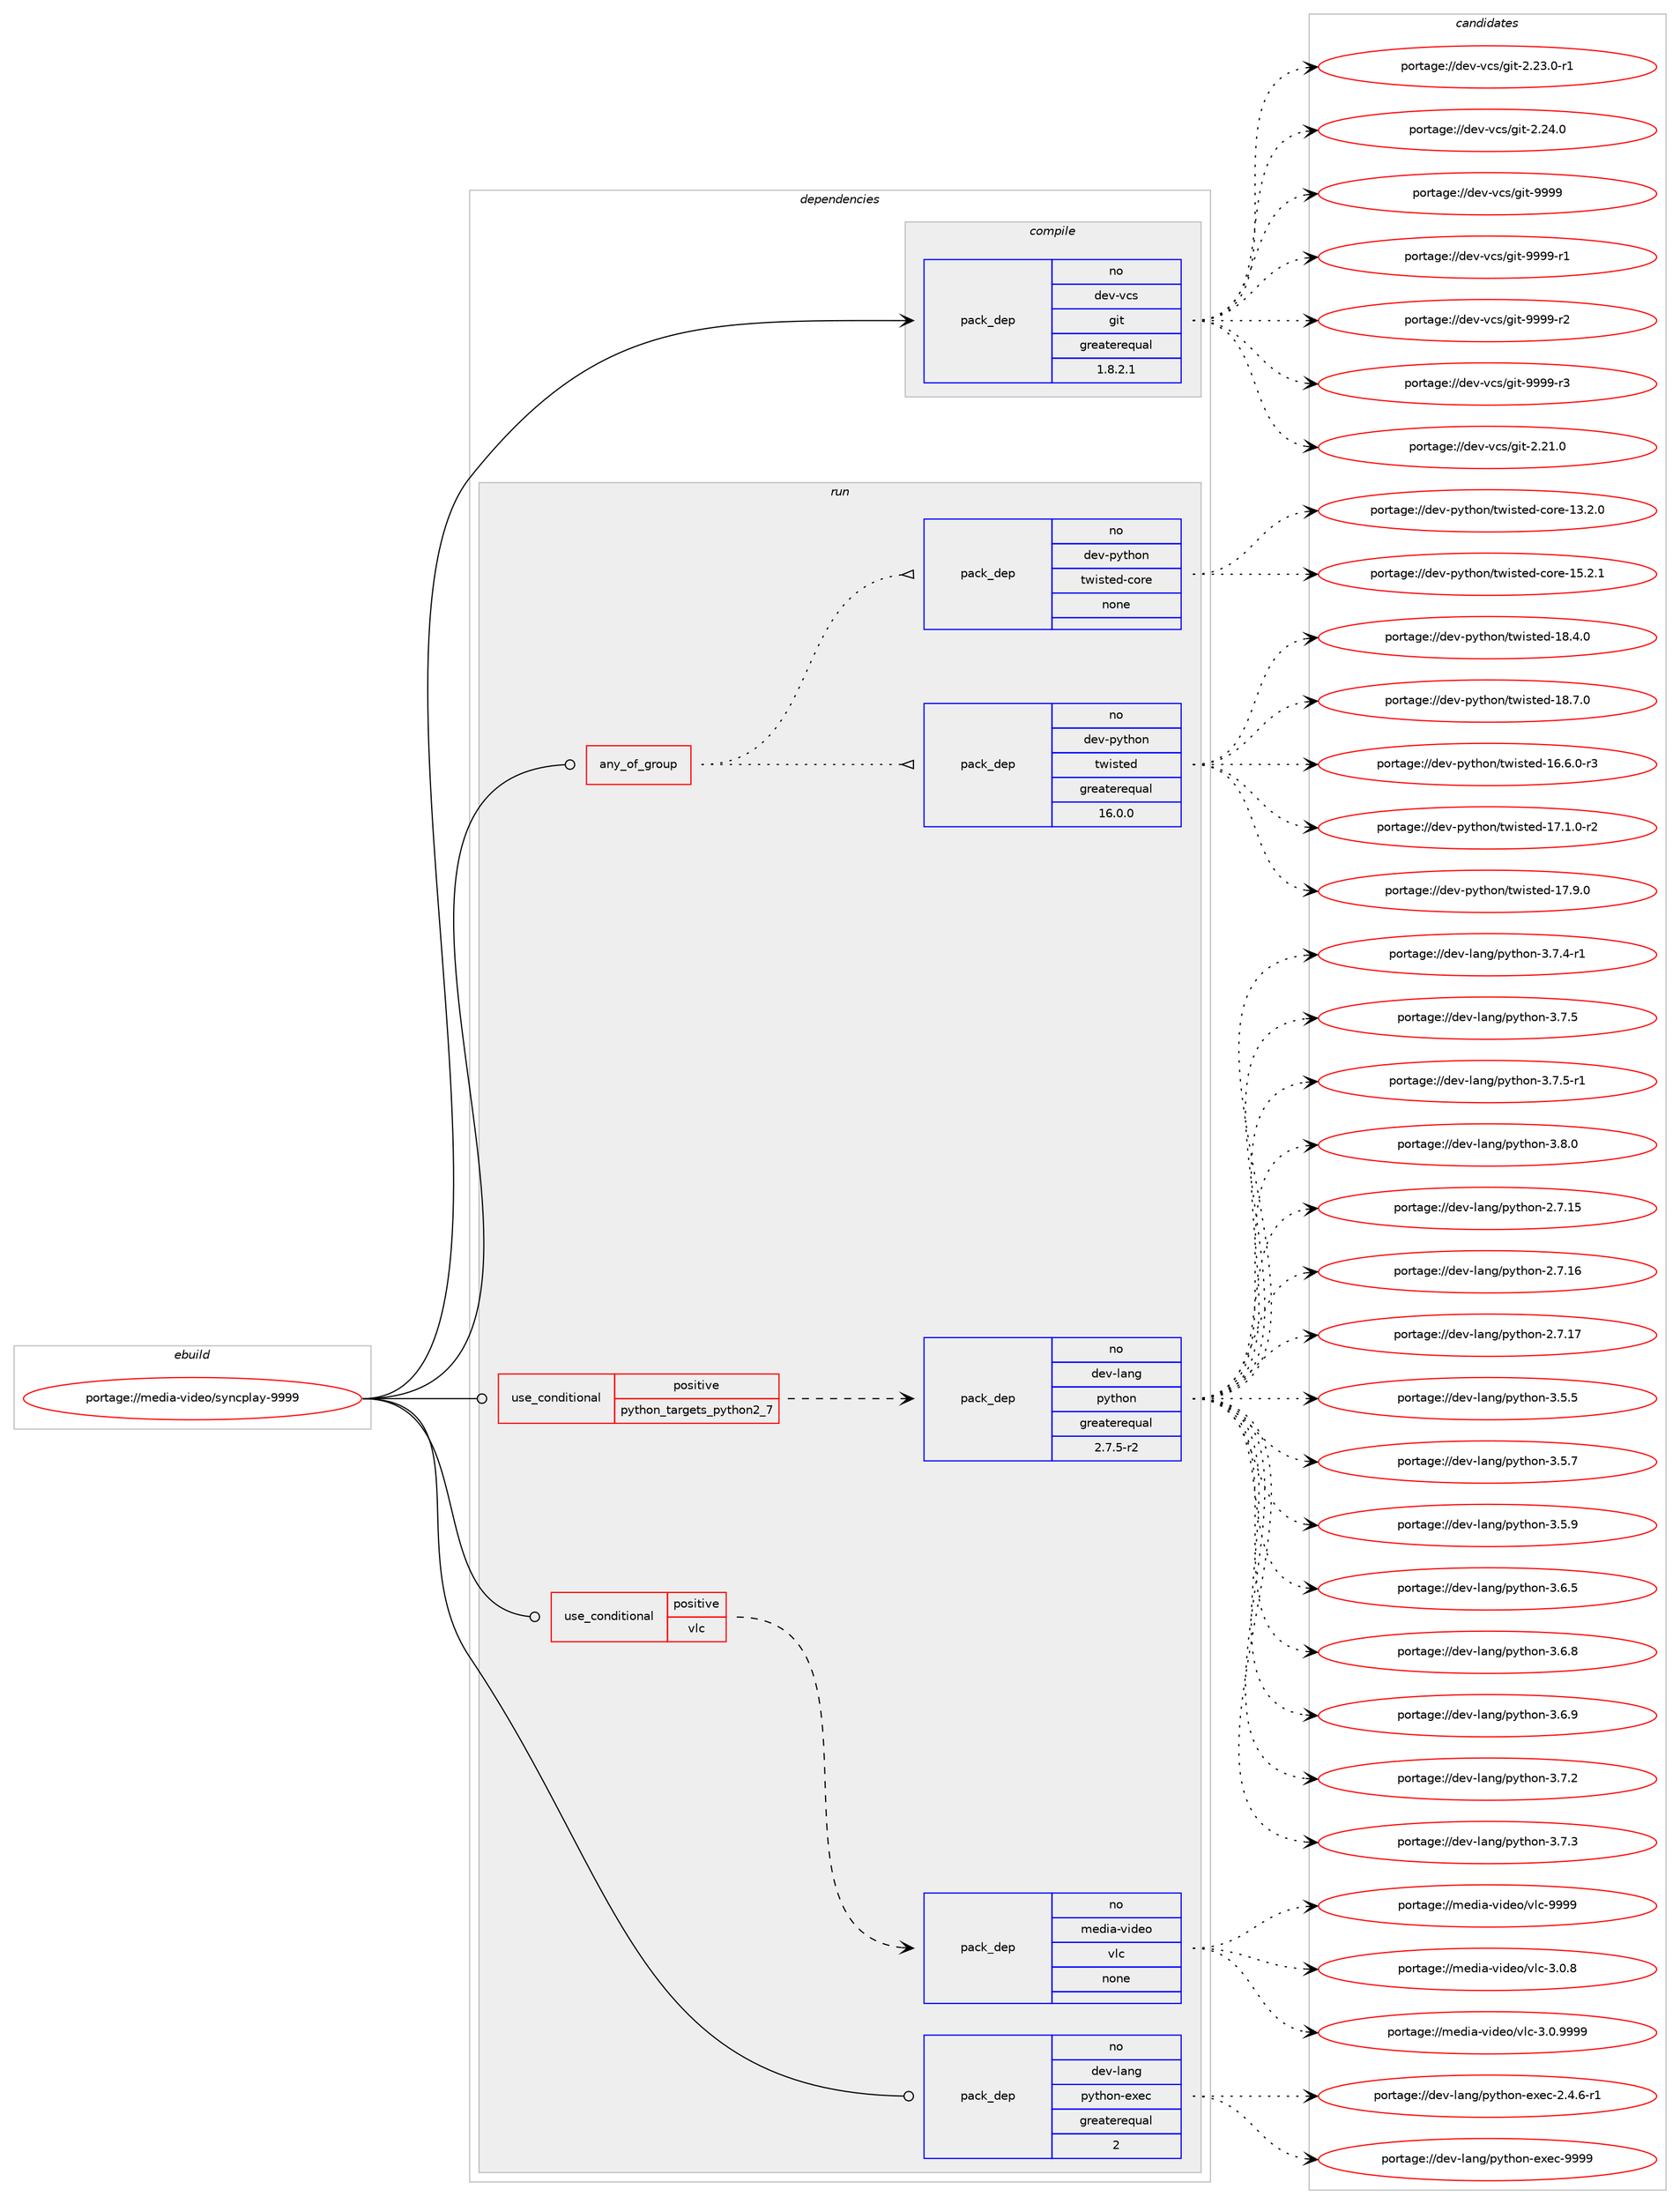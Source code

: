 digraph prolog {

# *************
# Graph options
# *************

newrank=true;
concentrate=true;
compound=true;
graph [rankdir=LR,fontname=Helvetica,fontsize=10,ranksep=1.5];#, ranksep=2.5, nodesep=0.2];
edge  [arrowhead=vee];
node  [fontname=Helvetica,fontsize=10];

# **********
# The ebuild
# **********

subgraph cluster_leftcol {
color=gray;
rank=same;
label=<<i>ebuild</i>>;
id [label="portage://media-video/syncplay-9999", color=red, width=4, href="../media-video/syncplay-9999.svg"];
}

# ****************
# The dependencies
# ****************

subgraph cluster_midcol {
color=gray;
label=<<i>dependencies</i>>;
subgraph cluster_compile {
fillcolor="#eeeeee";
style=filled;
label=<<i>compile</i>>;
subgraph pack252076 {
dependency343214 [label=<<TABLE BORDER="0" CELLBORDER="1" CELLSPACING="0" CELLPADDING="4" WIDTH="220"><TR><TD ROWSPAN="6" CELLPADDING="30">pack_dep</TD></TR><TR><TD WIDTH="110">no</TD></TR><TR><TD>dev-vcs</TD></TR><TR><TD>git</TD></TR><TR><TD>greaterequal</TD></TR><TR><TD>1.8.2.1</TD></TR></TABLE>>, shape=none, color=blue];
}
id:e -> dependency343214:w [weight=20,style="solid",arrowhead="vee"];
}
subgraph cluster_compileandrun {
fillcolor="#eeeeee";
style=filled;
label=<<i>compile and run</i>>;
}
subgraph cluster_run {
fillcolor="#eeeeee";
style=filled;
label=<<i>run</i>>;
subgraph any5475 {
dependency343215 [label=<<TABLE BORDER="0" CELLBORDER="1" CELLSPACING="0" CELLPADDING="4"><TR><TD CELLPADDING="10">any_of_group</TD></TR></TABLE>>, shape=none, color=red];subgraph pack252077 {
dependency343216 [label=<<TABLE BORDER="0" CELLBORDER="1" CELLSPACING="0" CELLPADDING="4" WIDTH="220"><TR><TD ROWSPAN="6" CELLPADDING="30">pack_dep</TD></TR><TR><TD WIDTH="110">no</TD></TR><TR><TD>dev-python</TD></TR><TR><TD>twisted</TD></TR><TR><TD>greaterequal</TD></TR><TR><TD>16.0.0</TD></TR></TABLE>>, shape=none, color=blue];
}
dependency343215:e -> dependency343216:w [weight=20,style="dotted",arrowhead="oinv"];
subgraph pack252078 {
dependency343217 [label=<<TABLE BORDER="0" CELLBORDER="1" CELLSPACING="0" CELLPADDING="4" WIDTH="220"><TR><TD ROWSPAN="6" CELLPADDING="30">pack_dep</TD></TR><TR><TD WIDTH="110">no</TD></TR><TR><TD>dev-python</TD></TR><TR><TD>twisted-core</TD></TR><TR><TD>none</TD></TR><TR><TD></TD></TR></TABLE>>, shape=none, color=blue];
}
dependency343215:e -> dependency343217:w [weight=20,style="dotted",arrowhead="oinv"];
}
id:e -> dependency343215:w [weight=20,style="solid",arrowhead="odot"];
subgraph cond85518 {
dependency343218 [label=<<TABLE BORDER="0" CELLBORDER="1" CELLSPACING="0" CELLPADDING="4"><TR><TD ROWSPAN="3" CELLPADDING="10">use_conditional</TD></TR><TR><TD>positive</TD></TR><TR><TD>python_targets_python2_7</TD></TR></TABLE>>, shape=none, color=red];
subgraph pack252079 {
dependency343219 [label=<<TABLE BORDER="0" CELLBORDER="1" CELLSPACING="0" CELLPADDING="4" WIDTH="220"><TR><TD ROWSPAN="6" CELLPADDING="30">pack_dep</TD></TR><TR><TD WIDTH="110">no</TD></TR><TR><TD>dev-lang</TD></TR><TR><TD>python</TD></TR><TR><TD>greaterequal</TD></TR><TR><TD>2.7.5-r2</TD></TR></TABLE>>, shape=none, color=blue];
}
dependency343218:e -> dependency343219:w [weight=20,style="dashed",arrowhead="vee"];
}
id:e -> dependency343218:w [weight=20,style="solid",arrowhead="odot"];
subgraph cond85519 {
dependency343220 [label=<<TABLE BORDER="0" CELLBORDER="1" CELLSPACING="0" CELLPADDING="4"><TR><TD ROWSPAN="3" CELLPADDING="10">use_conditional</TD></TR><TR><TD>positive</TD></TR><TR><TD>vlc</TD></TR></TABLE>>, shape=none, color=red];
subgraph pack252080 {
dependency343221 [label=<<TABLE BORDER="0" CELLBORDER="1" CELLSPACING="0" CELLPADDING="4" WIDTH="220"><TR><TD ROWSPAN="6" CELLPADDING="30">pack_dep</TD></TR><TR><TD WIDTH="110">no</TD></TR><TR><TD>media-video</TD></TR><TR><TD>vlc</TD></TR><TR><TD>none</TD></TR><TR><TD></TD></TR></TABLE>>, shape=none, color=blue];
}
dependency343220:e -> dependency343221:w [weight=20,style="dashed",arrowhead="vee"];
}
id:e -> dependency343220:w [weight=20,style="solid",arrowhead="odot"];
subgraph pack252081 {
dependency343222 [label=<<TABLE BORDER="0" CELLBORDER="1" CELLSPACING="0" CELLPADDING="4" WIDTH="220"><TR><TD ROWSPAN="6" CELLPADDING="30">pack_dep</TD></TR><TR><TD WIDTH="110">no</TD></TR><TR><TD>dev-lang</TD></TR><TR><TD>python-exec</TD></TR><TR><TD>greaterequal</TD></TR><TR><TD>2</TD></TR></TABLE>>, shape=none, color=blue];
}
id:e -> dependency343222:w [weight=20,style="solid",arrowhead="odot"];
}
}

# **************
# The candidates
# **************

subgraph cluster_choices {
rank=same;
color=gray;
label=<<i>candidates</i>>;

subgraph choice252076 {
color=black;
nodesep=1;
choiceportage10010111845118991154710310511645504650494648 [label="portage://dev-vcs/git-2.21.0", color=red, width=4,href="../dev-vcs/git-2.21.0.svg"];
choiceportage100101118451189911547103105116455046505146484511449 [label="portage://dev-vcs/git-2.23.0-r1", color=red, width=4,href="../dev-vcs/git-2.23.0-r1.svg"];
choiceportage10010111845118991154710310511645504650524648 [label="portage://dev-vcs/git-2.24.0", color=red, width=4,href="../dev-vcs/git-2.24.0.svg"];
choiceportage1001011184511899115471031051164557575757 [label="portage://dev-vcs/git-9999", color=red, width=4,href="../dev-vcs/git-9999.svg"];
choiceportage10010111845118991154710310511645575757574511449 [label="portage://dev-vcs/git-9999-r1", color=red, width=4,href="../dev-vcs/git-9999-r1.svg"];
choiceportage10010111845118991154710310511645575757574511450 [label="portage://dev-vcs/git-9999-r2", color=red, width=4,href="../dev-vcs/git-9999-r2.svg"];
choiceportage10010111845118991154710310511645575757574511451 [label="portage://dev-vcs/git-9999-r3", color=red, width=4,href="../dev-vcs/git-9999-r3.svg"];
dependency343214:e -> choiceportage10010111845118991154710310511645504650494648:w [style=dotted,weight="100"];
dependency343214:e -> choiceportage100101118451189911547103105116455046505146484511449:w [style=dotted,weight="100"];
dependency343214:e -> choiceportage10010111845118991154710310511645504650524648:w [style=dotted,weight="100"];
dependency343214:e -> choiceportage1001011184511899115471031051164557575757:w [style=dotted,weight="100"];
dependency343214:e -> choiceportage10010111845118991154710310511645575757574511449:w [style=dotted,weight="100"];
dependency343214:e -> choiceportage10010111845118991154710310511645575757574511450:w [style=dotted,weight="100"];
dependency343214:e -> choiceportage10010111845118991154710310511645575757574511451:w [style=dotted,weight="100"];
}
subgraph choice252077 {
color=black;
nodesep=1;
choiceportage1001011184511212111610411111047116119105115116101100454954465446484511451 [label="portage://dev-python/twisted-16.6.0-r3", color=red, width=4,href="../dev-python/twisted-16.6.0-r3.svg"];
choiceportage1001011184511212111610411111047116119105115116101100454955464946484511450 [label="portage://dev-python/twisted-17.1.0-r2", color=red, width=4,href="../dev-python/twisted-17.1.0-r2.svg"];
choiceportage100101118451121211161041111104711611910511511610110045495546574648 [label="portage://dev-python/twisted-17.9.0", color=red, width=4,href="../dev-python/twisted-17.9.0.svg"];
choiceportage100101118451121211161041111104711611910511511610110045495646524648 [label="portage://dev-python/twisted-18.4.0", color=red, width=4,href="../dev-python/twisted-18.4.0.svg"];
choiceportage100101118451121211161041111104711611910511511610110045495646554648 [label="portage://dev-python/twisted-18.7.0", color=red, width=4,href="../dev-python/twisted-18.7.0.svg"];
dependency343216:e -> choiceportage1001011184511212111610411111047116119105115116101100454954465446484511451:w [style=dotted,weight="100"];
dependency343216:e -> choiceportage1001011184511212111610411111047116119105115116101100454955464946484511450:w [style=dotted,weight="100"];
dependency343216:e -> choiceportage100101118451121211161041111104711611910511511610110045495546574648:w [style=dotted,weight="100"];
dependency343216:e -> choiceportage100101118451121211161041111104711611910511511610110045495646524648:w [style=dotted,weight="100"];
dependency343216:e -> choiceportage100101118451121211161041111104711611910511511610110045495646554648:w [style=dotted,weight="100"];
}
subgraph choice252078 {
color=black;
nodesep=1;
choiceportage1001011184511212111610411111047116119105115116101100459911111410145495146504648 [label="portage://dev-python/twisted-core-13.2.0", color=red, width=4,href="../dev-python/twisted-core-13.2.0.svg"];
choiceportage1001011184511212111610411111047116119105115116101100459911111410145495346504649 [label="portage://dev-python/twisted-core-15.2.1", color=red, width=4,href="../dev-python/twisted-core-15.2.1.svg"];
dependency343217:e -> choiceportage1001011184511212111610411111047116119105115116101100459911111410145495146504648:w [style=dotted,weight="100"];
dependency343217:e -> choiceportage1001011184511212111610411111047116119105115116101100459911111410145495346504649:w [style=dotted,weight="100"];
}
subgraph choice252079 {
color=black;
nodesep=1;
choiceportage10010111845108971101034711212111610411111045504655464953 [label="portage://dev-lang/python-2.7.15", color=red, width=4,href="../dev-lang/python-2.7.15.svg"];
choiceportage10010111845108971101034711212111610411111045504655464954 [label="portage://dev-lang/python-2.7.16", color=red, width=4,href="../dev-lang/python-2.7.16.svg"];
choiceportage10010111845108971101034711212111610411111045504655464955 [label="portage://dev-lang/python-2.7.17", color=red, width=4,href="../dev-lang/python-2.7.17.svg"];
choiceportage100101118451089711010347112121116104111110455146534653 [label="portage://dev-lang/python-3.5.5", color=red, width=4,href="../dev-lang/python-3.5.5.svg"];
choiceportage100101118451089711010347112121116104111110455146534655 [label="portage://dev-lang/python-3.5.7", color=red, width=4,href="../dev-lang/python-3.5.7.svg"];
choiceportage100101118451089711010347112121116104111110455146534657 [label="portage://dev-lang/python-3.5.9", color=red, width=4,href="../dev-lang/python-3.5.9.svg"];
choiceportage100101118451089711010347112121116104111110455146544653 [label="portage://dev-lang/python-3.6.5", color=red, width=4,href="../dev-lang/python-3.6.5.svg"];
choiceportage100101118451089711010347112121116104111110455146544656 [label="portage://dev-lang/python-3.6.8", color=red, width=4,href="../dev-lang/python-3.6.8.svg"];
choiceportage100101118451089711010347112121116104111110455146544657 [label="portage://dev-lang/python-3.6.9", color=red, width=4,href="../dev-lang/python-3.6.9.svg"];
choiceportage100101118451089711010347112121116104111110455146554650 [label="portage://dev-lang/python-3.7.2", color=red, width=4,href="../dev-lang/python-3.7.2.svg"];
choiceportage100101118451089711010347112121116104111110455146554651 [label="portage://dev-lang/python-3.7.3", color=red, width=4,href="../dev-lang/python-3.7.3.svg"];
choiceportage1001011184510897110103471121211161041111104551465546524511449 [label="portage://dev-lang/python-3.7.4-r1", color=red, width=4,href="../dev-lang/python-3.7.4-r1.svg"];
choiceportage100101118451089711010347112121116104111110455146554653 [label="portage://dev-lang/python-3.7.5", color=red, width=4,href="../dev-lang/python-3.7.5.svg"];
choiceportage1001011184510897110103471121211161041111104551465546534511449 [label="portage://dev-lang/python-3.7.5-r1", color=red, width=4,href="../dev-lang/python-3.7.5-r1.svg"];
choiceportage100101118451089711010347112121116104111110455146564648 [label="portage://dev-lang/python-3.8.0", color=red, width=4,href="../dev-lang/python-3.8.0.svg"];
dependency343219:e -> choiceportage10010111845108971101034711212111610411111045504655464953:w [style=dotted,weight="100"];
dependency343219:e -> choiceportage10010111845108971101034711212111610411111045504655464954:w [style=dotted,weight="100"];
dependency343219:e -> choiceportage10010111845108971101034711212111610411111045504655464955:w [style=dotted,weight="100"];
dependency343219:e -> choiceportage100101118451089711010347112121116104111110455146534653:w [style=dotted,weight="100"];
dependency343219:e -> choiceportage100101118451089711010347112121116104111110455146534655:w [style=dotted,weight="100"];
dependency343219:e -> choiceportage100101118451089711010347112121116104111110455146534657:w [style=dotted,weight="100"];
dependency343219:e -> choiceportage100101118451089711010347112121116104111110455146544653:w [style=dotted,weight="100"];
dependency343219:e -> choiceportage100101118451089711010347112121116104111110455146544656:w [style=dotted,weight="100"];
dependency343219:e -> choiceportage100101118451089711010347112121116104111110455146544657:w [style=dotted,weight="100"];
dependency343219:e -> choiceportage100101118451089711010347112121116104111110455146554650:w [style=dotted,weight="100"];
dependency343219:e -> choiceportage100101118451089711010347112121116104111110455146554651:w [style=dotted,weight="100"];
dependency343219:e -> choiceportage1001011184510897110103471121211161041111104551465546524511449:w [style=dotted,weight="100"];
dependency343219:e -> choiceportage100101118451089711010347112121116104111110455146554653:w [style=dotted,weight="100"];
dependency343219:e -> choiceportage1001011184510897110103471121211161041111104551465546534511449:w [style=dotted,weight="100"];
dependency343219:e -> choiceportage100101118451089711010347112121116104111110455146564648:w [style=dotted,weight="100"];
}
subgraph choice252080 {
color=black;
nodesep=1;
choiceportage10910110010597451181051001011114711810899455146484656 [label="portage://media-video/vlc-3.0.8", color=red, width=4,href="../media-video/vlc-3.0.8.svg"];
choiceportage10910110010597451181051001011114711810899455146484657575757 [label="portage://media-video/vlc-3.0.9999", color=red, width=4,href="../media-video/vlc-3.0.9999.svg"];
choiceportage109101100105974511810510010111147118108994557575757 [label="portage://media-video/vlc-9999", color=red, width=4,href="../media-video/vlc-9999.svg"];
dependency343221:e -> choiceportage10910110010597451181051001011114711810899455146484656:w [style=dotted,weight="100"];
dependency343221:e -> choiceportage10910110010597451181051001011114711810899455146484657575757:w [style=dotted,weight="100"];
dependency343221:e -> choiceportage109101100105974511810510010111147118108994557575757:w [style=dotted,weight="100"];
}
subgraph choice252081 {
color=black;
nodesep=1;
choiceportage10010111845108971101034711212111610411111045101120101994550465246544511449 [label="portage://dev-lang/python-exec-2.4.6-r1", color=red, width=4,href="../dev-lang/python-exec-2.4.6-r1.svg"];
choiceportage10010111845108971101034711212111610411111045101120101994557575757 [label="portage://dev-lang/python-exec-9999", color=red, width=4,href="../dev-lang/python-exec-9999.svg"];
dependency343222:e -> choiceportage10010111845108971101034711212111610411111045101120101994550465246544511449:w [style=dotted,weight="100"];
dependency343222:e -> choiceportage10010111845108971101034711212111610411111045101120101994557575757:w [style=dotted,weight="100"];
}
}

}
